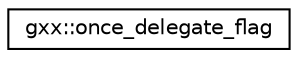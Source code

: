 digraph "Graphical Class Hierarchy"
{
  edge [fontname="Helvetica",fontsize="10",labelfontname="Helvetica",labelfontsize="10"];
  node [fontname="Helvetica",fontsize="10",shape=record];
  rankdir="LR";
  Node1 [label="gxx::once_delegate_flag",height=0.2,width=0.4,color="black", fillcolor="white", style="filled",URL="$classgxx_1_1once__delegate__flag.html"];
}
